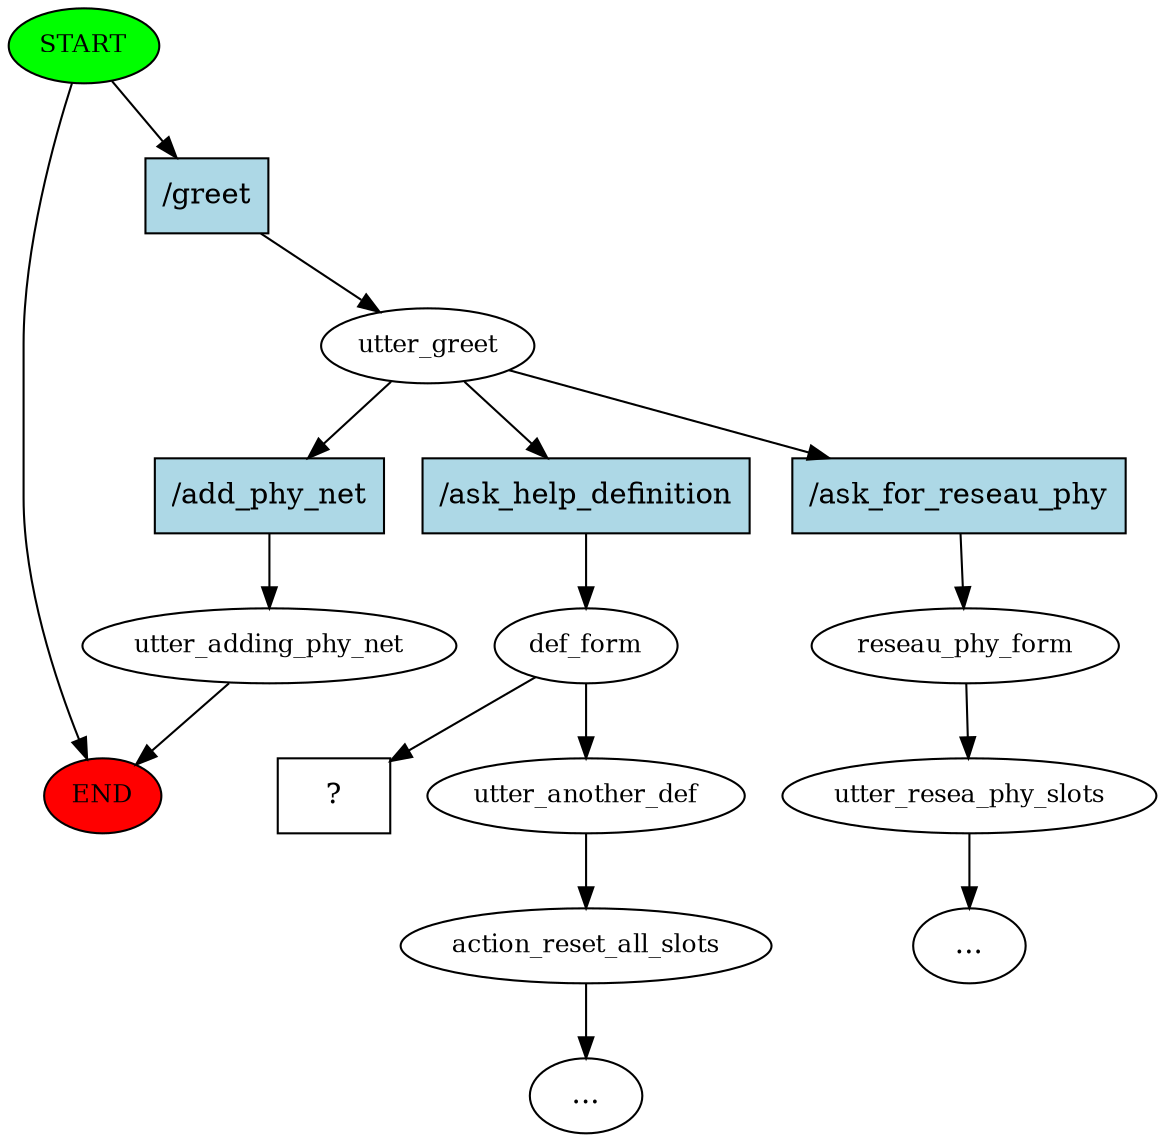 digraph  {
0 [class="start active", fillcolor=green, fontsize=12, label=START, style=filled];
"-1" [class=end, fillcolor=red, fontsize=12, label=END, style=filled];
1 [class=active, fontsize=12, label=utter_greet];
2 [class="", fontsize=12, label=reseau_phy_form];
3 [class="", fontsize=12, label=utter_resea_phy_slots];
"-3" [class=ellipsis, label="..."];
5 [class="", fontsize=12, label=utter_adding_phy_net];
7 [class=active, fontsize=12, label=def_form];
8 [class="", fontsize=12, label=utter_another_def];
9 [class="", fontsize=12, label=action_reset_all_slots];
"-4" [class=ellipsis, label="..."];
12 [class="intent dashed active", label="  ?  ", shape=rect];
13 [class="intent active", fillcolor=lightblue, label="/greet", shape=rect, style=filled];
14 [class=intent, fillcolor=lightblue, label="/ask_for_reseau_phy", shape=rect, style=filled];
15 [class=intent, fillcolor=lightblue, label="/add_phy_net", shape=rect, style=filled];
16 [class="intent active", fillcolor=lightblue, label="/ask_help_definition", shape=rect, style=filled];
0 -> "-1"  [class="", key=NONE, label=""];
0 -> 13  [class=active, key=0];
1 -> 14  [class="", key=0];
1 -> 15  [class="", key=0];
1 -> 16  [class=active, key=0];
2 -> 3  [class="", key=NONE, label=""];
3 -> "-3"  [class="", key=NONE, label=""];
5 -> "-1"  [class="", key=NONE, label=""];
7 -> 8  [class="", key=NONE, label=""];
7 -> 12  [class=active, key=NONE, label=""];
8 -> 9  [class="", key=NONE, label=""];
9 -> "-4"  [class="", key=NONE, label=""];
13 -> 1  [class=active, key=0];
14 -> 2  [class="", key=0];
15 -> 5  [class="", key=0];
16 -> 7  [class=active, key=0];
}
